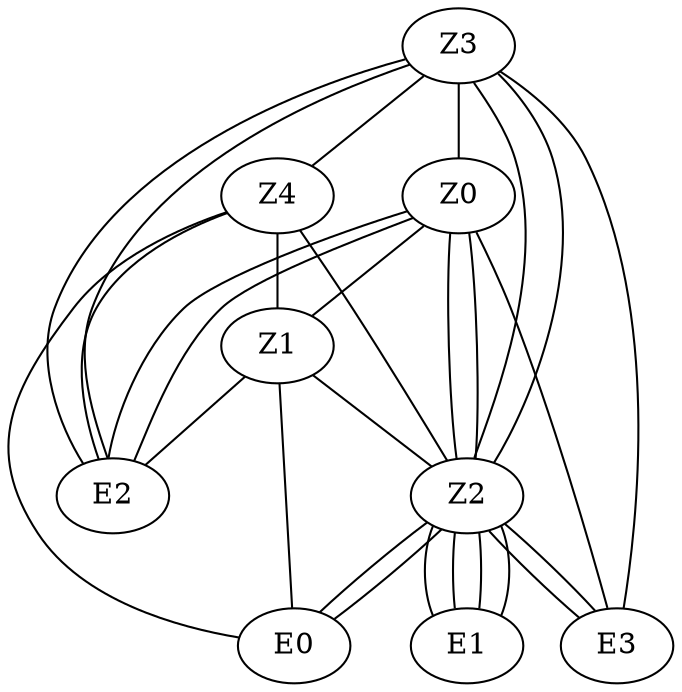 graph linkages {
Z0 -- E2
Z0 -- E2
Z0 -- E3
Z0 -- Z2
Z0 -- Z2
Z0 -- Z1
Z1 -- E2
Z1 -- E0
Z1 -- Z2
Z2 -- E3
Z2 -- E1
Z2 -- E1
Z2 -- E0
Z3 -- E2
Z3 -- E2
Z3 -- E3
Z3 -- Z2
Z3 -- Z2
Z3 -- Z4
Z4 -- E2
Z4 -- E0
Z4 -- Z2
Z2 -- E3
Z2 -- E1
Z2 -- E1
Z2 -- E0
Z4 -- Z1
Z3 -- Z0
}
